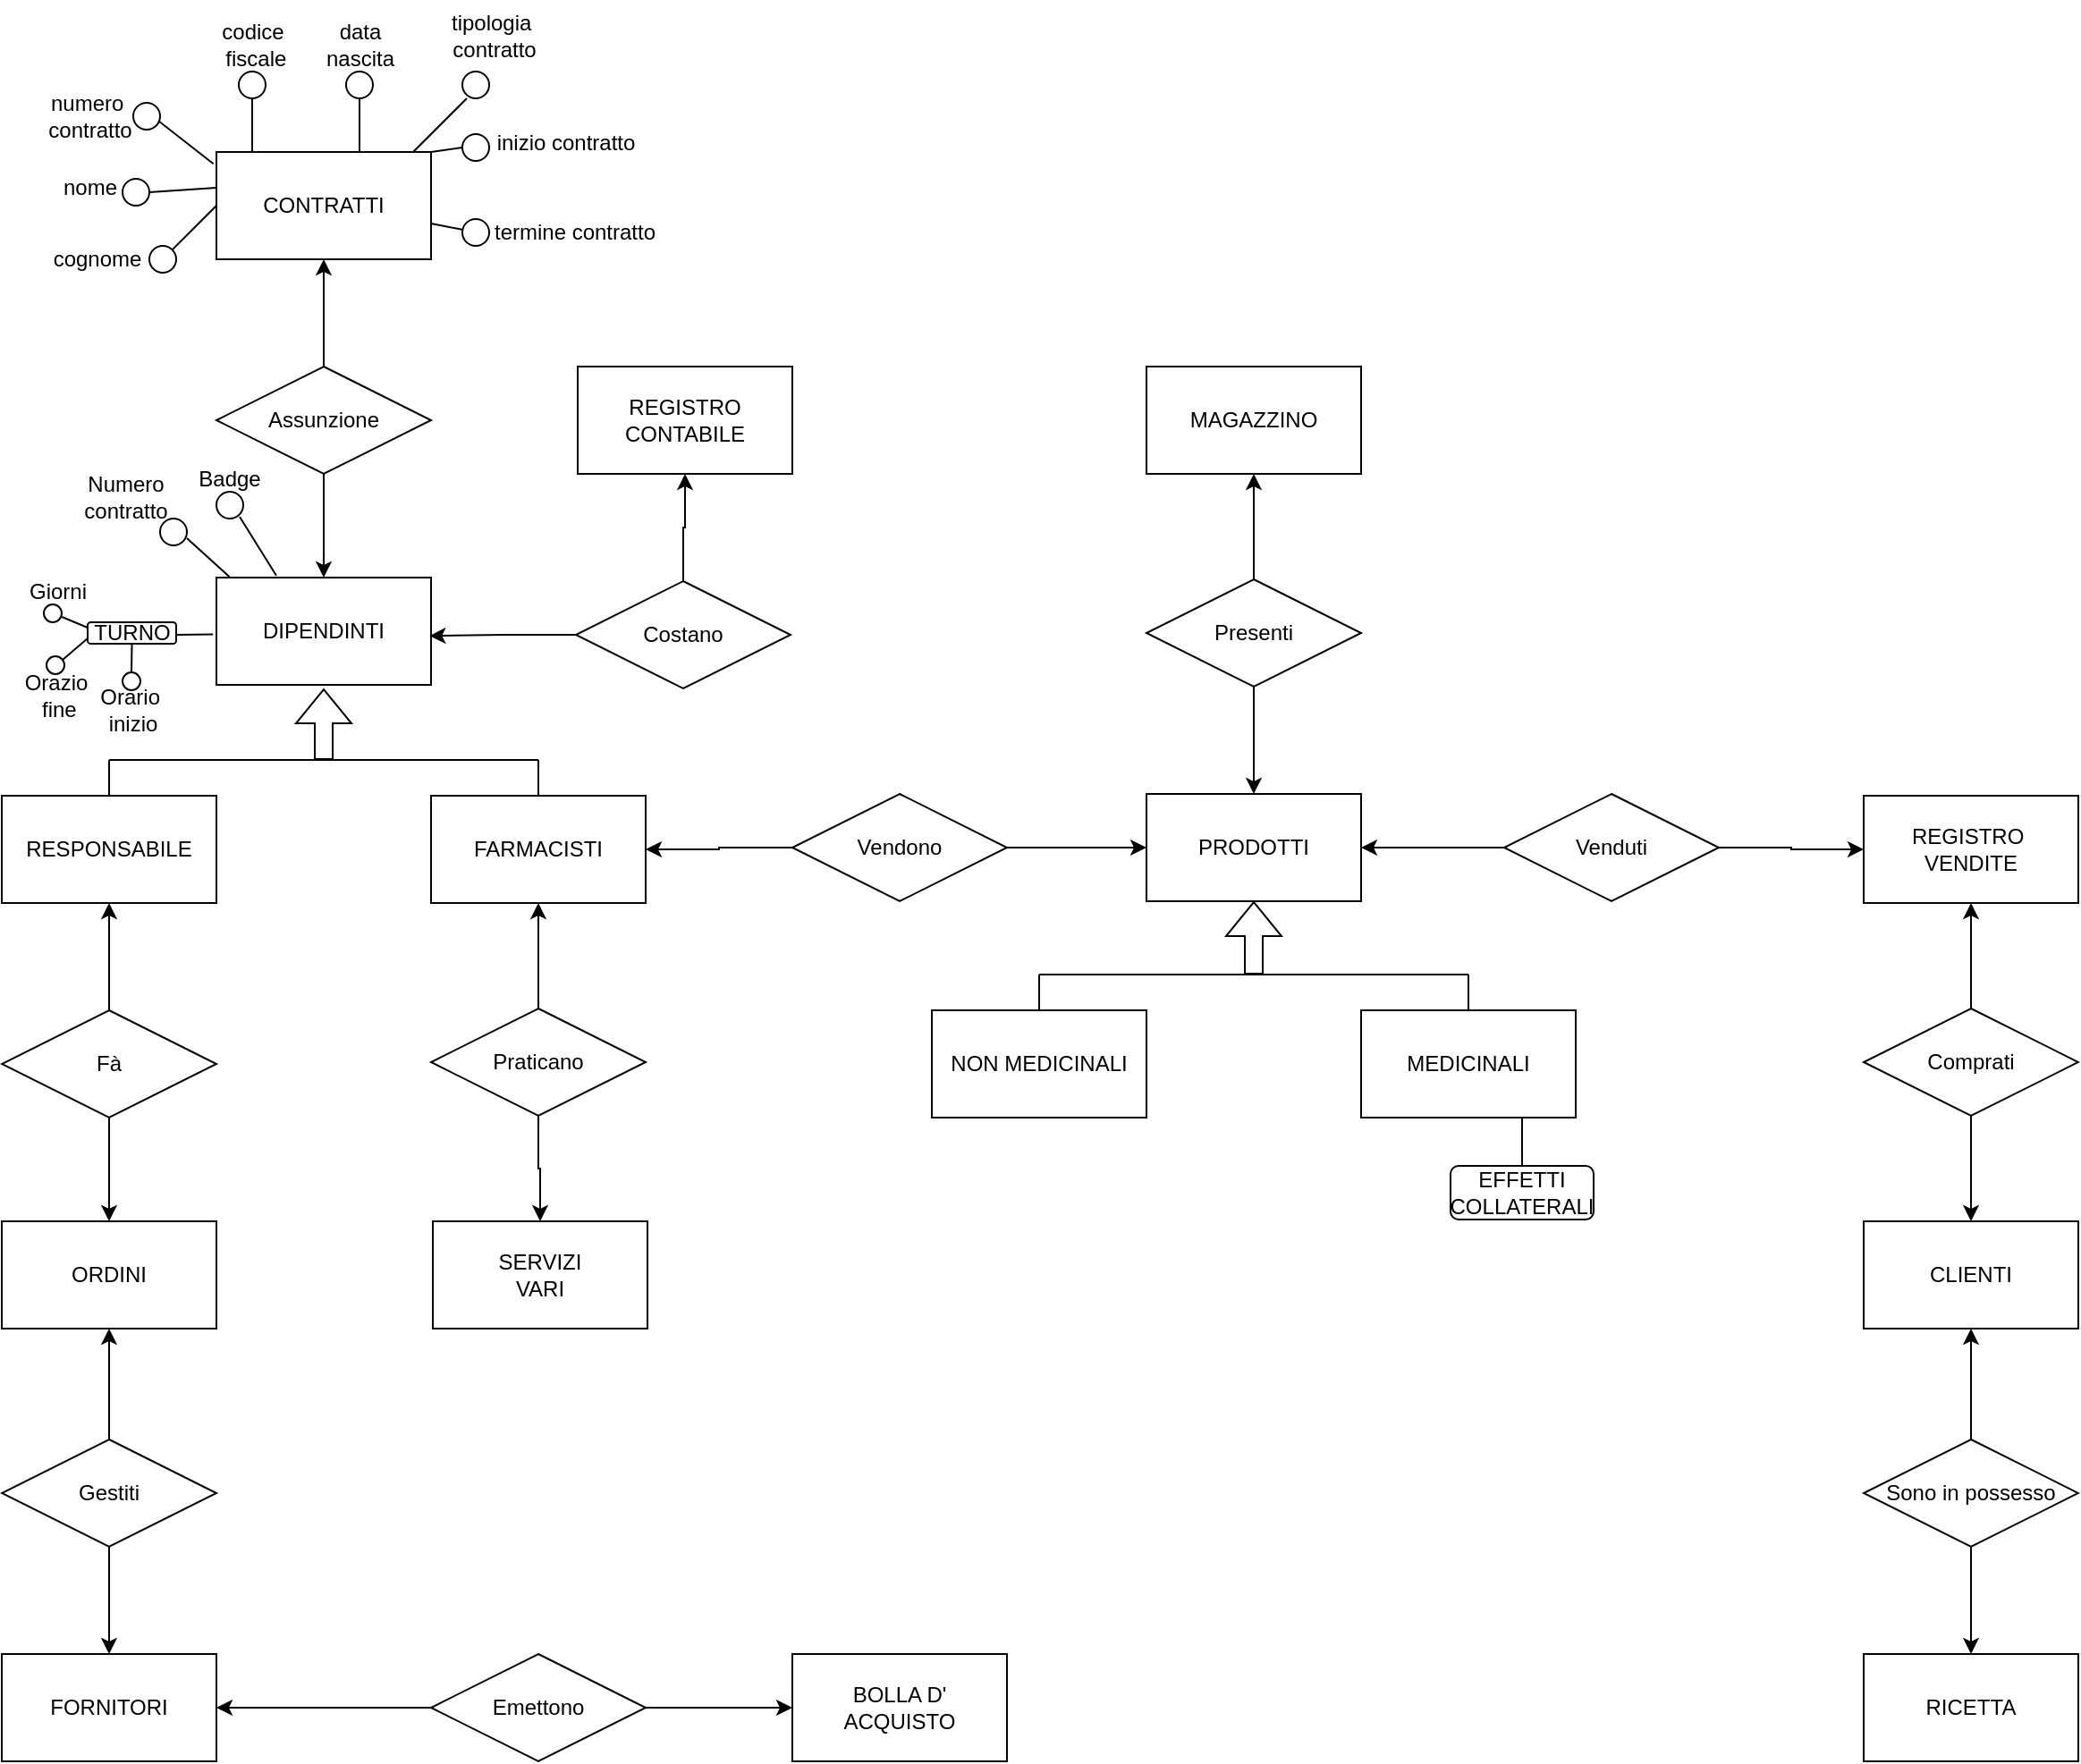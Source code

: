 <mxfile version="24.7.6">
  <diagram name="Pagina-1" id="YjtEGkYkuSaekWWVp4o1">
    <mxGraphModel dx="1710" dy="1115" grid="1" gridSize="10" guides="1" tooltips="1" connect="1" arrows="1" fold="1" page="1" pageScale="1" pageWidth="827" pageHeight="1169" math="0" shadow="0">
      <root>
        <mxCell id="0" />
        <mxCell id="1" parent="0" />
        <mxCell id="sGo81pWRSlFLJqfYXQ_L-1" value="CONTRATTI" style="rounded=0;whiteSpace=wrap;html=1;" parent="1" vertex="1">
          <mxGeometry x="120" y="100" width="120" height="60" as="geometry" />
        </mxCell>
        <mxCell id="sGo81pWRSlFLJqfYXQ_L-3" value="DIPENDINTI" style="rounded=0;whiteSpace=wrap;html=1;" parent="1" vertex="1">
          <mxGeometry x="120" y="338" width="120" height="60" as="geometry" />
        </mxCell>
        <mxCell id="sGo81pWRSlFLJqfYXQ_L-5" style="edgeStyle=orthogonalEdgeStyle;rounded=0;orthogonalLoop=1;jettySize=auto;html=1;entryX=0.5;entryY=1;entryDx=0;entryDy=0;" parent="1" source="sGo81pWRSlFLJqfYXQ_L-4" target="sGo81pWRSlFLJqfYXQ_L-1" edge="1">
          <mxGeometry relative="1" as="geometry" />
        </mxCell>
        <mxCell id="sGo81pWRSlFLJqfYXQ_L-6" style="edgeStyle=orthogonalEdgeStyle;rounded=0;orthogonalLoop=1;jettySize=auto;html=1;entryX=0.5;entryY=0;entryDx=0;entryDy=0;" parent="1" source="sGo81pWRSlFLJqfYXQ_L-4" target="sGo81pWRSlFLJqfYXQ_L-3" edge="1">
          <mxGeometry relative="1" as="geometry" />
        </mxCell>
        <mxCell id="sGo81pWRSlFLJqfYXQ_L-4" value="Assunzione" style="shape=rhombus;perimeter=rhombusPerimeter;whiteSpace=wrap;html=1;align=center;" parent="1" vertex="1">
          <mxGeometry x="120" y="220" width="120" height="60" as="geometry" />
        </mxCell>
        <mxCell id="sGo81pWRSlFLJqfYXQ_L-7" value="FARMACISTI" style="rounded=0;whiteSpace=wrap;html=1;" parent="1" vertex="1">
          <mxGeometry x="240" y="460" width="120" height="60" as="geometry" />
        </mxCell>
        <mxCell id="sGo81pWRSlFLJqfYXQ_L-8" value="RESPONSABILE" style="rounded=0;whiteSpace=wrap;html=1;" parent="1" vertex="1">
          <mxGeometry y="460" width="120" height="60" as="geometry" />
        </mxCell>
        <mxCell id="sGo81pWRSlFLJqfYXQ_L-9" value="" style="endArrow=none;html=1;rounded=0;" parent="1" edge="1">
          <mxGeometry width="50" height="50" relative="1" as="geometry">
            <mxPoint x="60" y="460" as="sourcePoint" />
            <mxPoint x="60" y="440" as="targetPoint" />
          </mxGeometry>
        </mxCell>
        <mxCell id="sGo81pWRSlFLJqfYXQ_L-10" value="" style="endArrow=none;html=1;rounded=0;" parent="1" edge="1">
          <mxGeometry width="50" height="50" relative="1" as="geometry">
            <mxPoint x="300" y="460" as="sourcePoint" />
            <mxPoint x="300" y="440" as="targetPoint" />
          </mxGeometry>
        </mxCell>
        <mxCell id="sGo81pWRSlFLJqfYXQ_L-11" value="" style="endArrow=none;html=1;rounded=0;" parent="1" edge="1">
          <mxGeometry width="50" height="50" relative="1" as="geometry">
            <mxPoint x="60" y="440" as="sourcePoint" />
            <mxPoint x="300" y="440" as="targetPoint" />
          </mxGeometry>
        </mxCell>
        <mxCell id="sGo81pWRSlFLJqfYXQ_L-12" value="" style="shape=flexArrow;endArrow=classic;html=1;rounded=0;" parent="1" edge="1">
          <mxGeometry width="50" height="50" relative="1" as="geometry">
            <mxPoint x="180" y="440" as="sourcePoint" />
            <mxPoint x="180" y="400" as="targetPoint" />
          </mxGeometry>
        </mxCell>
        <mxCell id="sGo81pWRSlFLJqfYXQ_L-18" style="edgeStyle=orthogonalEdgeStyle;rounded=0;orthogonalLoop=1;jettySize=auto;html=1;entryX=1;entryY=0.5;entryDx=0;entryDy=0;" parent="1" source="sGo81pWRSlFLJqfYXQ_L-17" target="sGo81pWRSlFLJqfYXQ_L-7" edge="1">
          <mxGeometry relative="1" as="geometry" />
        </mxCell>
        <mxCell id="sGo81pWRSlFLJqfYXQ_L-20" style="edgeStyle=orthogonalEdgeStyle;rounded=0;orthogonalLoop=1;jettySize=auto;html=1;entryX=0;entryY=0.5;entryDx=0;entryDy=0;" parent="1" source="sGo81pWRSlFLJqfYXQ_L-17" target="sGo81pWRSlFLJqfYXQ_L-19" edge="1">
          <mxGeometry relative="1" as="geometry" />
        </mxCell>
        <mxCell id="sGo81pWRSlFLJqfYXQ_L-17" value="Vendono" style="shape=rhombus;perimeter=rhombusPerimeter;whiteSpace=wrap;html=1;align=center;" parent="1" vertex="1">
          <mxGeometry x="442" y="459" width="120" height="60" as="geometry" />
        </mxCell>
        <mxCell id="sGo81pWRSlFLJqfYXQ_L-19" value="PRODOTTI" style="rounded=0;whiteSpace=wrap;html=1;" parent="1" vertex="1">
          <mxGeometry x="640" y="459" width="120" height="60" as="geometry" />
        </mxCell>
        <mxCell id="sGo81pWRSlFLJqfYXQ_L-21" value="NON MEDICINALI" style="rounded=0;whiteSpace=wrap;html=1;" parent="1" vertex="1">
          <mxGeometry x="520" y="580" width="120" height="60" as="geometry" />
        </mxCell>
        <mxCell id="sGo81pWRSlFLJqfYXQ_L-22" value="MEDICINALI" style="rounded=0;whiteSpace=wrap;html=1;" parent="1" vertex="1">
          <mxGeometry x="760" y="580" width="120" height="60" as="geometry" />
        </mxCell>
        <mxCell id="sGo81pWRSlFLJqfYXQ_L-23" value="" style="endArrow=none;html=1;rounded=0;" parent="1" edge="1">
          <mxGeometry width="50" height="50" relative="1" as="geometry">
            <mxPoint x="580" y="580" as="sourcePoint" />
            <mxPoint x="580" y="560" as="targetPoint" />
          </mxGeometry>
        </mxCell>
        <mxCell id="sGo81pWRSlFLJqfYXQ_L-24" value="" style="endArrow=none;html=1;rounded=0;" parent="1" edge="1">
          <mxGeometry width="50" height="50" relative="1" as="geometry">
            <mxPoint x="820" y="580" as="sourcePoint" />
            <mxPoint x="820" y="560" as="targetPoint" />
          </mxGeometry>
        </mxCell>
        <mxCell id="sGo81pWRSlFLJqfYXQ_L-25" value="" style="endArrow=none;html=1;rounded=0;" parent="1" edge="1">
          <mxGeometry width="50" height="50" relative="1" as="geometry">
            <mxPoint x="580" y="560" as="sourcePoint" />
            <mxPoint x="820" y="560" as="targetPoint" />
          </mxGeometry>
        </mxCell>
        <mxCell id="sGo81pWRSlFLJqfYXQ_L-27" value="" style="shape=flexArrow;endArrow=classic;html=1;rounded=0;entryX=0.5;entryY=1;entryDx=0;entryDy=0;" parent="1" target="sGo81pWRSlFLJqfYXQ_L-19" edge="1">
          <mxGeometry width="50" height="50" relative="1" as="geometry">
            <mxPoint x="700" y="560" as="sourcePoint" />
            <mxPoint x="750" y="510" as="targetPoint" />
          </mxGeometry>
        </mxCell>
        <mxCell id="sGo81pWRSlFLJqfYXQ_L-36" style="edgeStyle=orthogonalEdgeStyle;rounded=0;orthogonalLoop=1;jettySize=auto;html=1;entryX=0.5;entryY=1;entryDx=0;entryDy=0;" parent="1" source="sGo81pWRSlFLJqfYXQ_L-29" target="sGo81pWRSlFLJqfYXQ_L-34" edge="1">
          <mxGeometry relative="1" as="geometry" />
        </mxCell>
        <mxCell id="MLYDKA6fRqXWFWqQbDaJ-1" style="edgeStyle=orthogonalEdgeStyle;rounded=0;orthogonalLoop=1;jettySize=auto;html=1;entryX=0.5;entryY=0;entryDx=0;entryDy=0;" edge="1" parent="1" source="sGo81pWRSlFLJqfYXQ_L-29" target="sGo81pWRSlFLJqfYXQ_L-19">
          <mxGeometry relative="1" as="geometry" />
        </mxCell>
        <mxCell id="sGo81pWRSlFLJqfYXQ_L-29" value="Presenti" style="shape=rhombus;perimeter=rhombusPerimeter;whiteSpace=wrap;html=1;align=center;" parent="1" vertex="1">
          <mxGeometry x="640" y="339" width="120" height="60" as="geometry" />
        </mxCell>
        <mxCell id="sGo81pWRSlFLJqfYXQ_L-34" value="MAGAZZINO" style="rounded=0;whiteSpace=wrap;html=1;" parent="1" vertex="1">
          <mxGeometry x="640" y="220" width="120" height="60" as="geometry" />
        </mxCell>
        <mxCell id="sGo81pWRSlFLJqfYXQ_L-39" style="edgeStyle=orthogonalEdgeStyle;rounded=0;orthogonalLoop=1;jettySize=auto;html=1;" parent="1" source="sGo81pWRSlFLJqfYXQ_L-37" target="sGo81pWRSlFLJqfYXQ_L-19" edge="1">
          <mxGeometry relative="1" as="geometry" />
        </mxCell>
        <mxCell id="MLYDKA6fRqXWFWqQbDaJ-17" style="edgeStyle=orthogonalEdgeStyle;rounded=0;orthogonalLoop=1;jettySize=auto;html=1;entryX=0;entryY=0.5;entryDx=0;entryDy=0;" edge="1" parent="1" source="sGo81pWRSlFLJqfYXQ_L-37" target="MLYDKA6fRqXWFWqQbDaJ-16">
          <mxGeometry relative="1" as="geometry" />
        </mxCell>
        <mxCell id="sGo81pWRSlFLJqfYXQ_L-37" value="Venduti" style="shape=rhombus;perimeter=rhombusPerimeter;whiteSpace=wrap;html=1;align=center;" parent="1" vertex="1">
          <mxGeometry x="840" y="459" width="120" height="60" as="geometry" />
        </mxCell>
        <mxCell id="sGo81pWRSlFLJqfYXQ_L-38" value="CLIENTI" style="rounded=0;whiteSpace=wrap;html=1;" parent="1" vertex="1">
          <mxGeometry x="1041" y="698" width="120" height="60" as="geometry" />
        </mxCell>
        <mxCell id="sGo81pWRSlFLJqfYXQ_L-43" style="edgeStyle=orthogonalEdgeStyle;rounded=0;orthogonalLoop=1;jettySize=auto;html=1;entryX=0.5;entryY=1;entryDx=0;entryDy=0;" parent="1" source="sGo81pWRSlFLJqfYXQ_L-41" target="sGo81pWRSlFLJqfYXQ_L-8" edge="1">
          <mxGeometry relative="1" as="geometry" />
        </mxCell>
        <mxCell id="sGo81pWRSlFLJqfYXQ_L-44" style="edgeStyle=orthogonalEdgeStyle;rounded=0;orthogonalLoop=1;jettySize=auto;html=1;entryX=0.5;entryY=0;entryDx=0;entryDy=0;" parent="1" source="sGo81pWRSlFLJqfYXQ_L-41" target="sGo81pWRSlFLJqfYXQ_L-42" edge="1">
          <mxGeometry relative="1" as="geometry" />
        </mxCell>
        <mxCell id="sGo81pWRSlFLJqfYXQ_L-41" value="Fà" style="shape=rhombus;perimeter=rhombusPerimeter;whiteSpace=wrap;html=1;align=center;" parent="1" vertex="1">
          <mxGeometry y="580" width="120" height="60" as="geometry" />
        </mxCell>
        <mxCell id="sGo81pWRSlFLJqfYXQ_L-42" value="ORDINI" style="rounded=0;whiteSpace=wrap;html=1;" parent="1" vertex="1">
          <mxGeometry y="698" width="120" height="60" as="geometry" />
        </mxCell>
        <mxCell id="sGo81pWRSlFLJqfYXQ_L-46" style="edgeStyle=orthogonalEdgeStyle;rounded=0;orthogonalLoop=1;jettySize=auto;html=1;entryX=0.5;entryY=1;entryDx=0;entryDy=0;" parent="1" source="sGo81pWRSlFLJqfYXQ_L-45" target="sGo81pWRSlFLJqfYXQ_L-42" edge="1">
          <mxGeometry relative="1" as="geometry" />
        </mxCell>
        <mxCell id="sGo81pWRSlFLJqfYXQ_L-48" style="edgeStyle=orthogonalEdgeStyle;rounded=0;orthogonalLoop=1;jettySize=auto;html=1;entryX=0.5;entryY=0;entryDx=0;entryDy=0;" parent="1" source="sGo81pWRSlFLJqfYXQ_L-45" target="sGo81pWRSlFLJqfYXQ_L-47" edge="1">
          <mxGeometry relative="1" as="geometry" />
        </mxCell>
        <mxCell id="sGo81pWRSlFLJqfYXQ_L-45" value="Gestiti" style="shape=rhombus;perimeter=rhombusPerimeter;whiteSpace=wrap;html=1;align=center;" parent="1" vertex="1">
          <mxGeometry y="820" width="120" height="60" as="geometry" />
        </mxCell>
        <mxCell id="sGo81pWRSlFLJqfYXQ_L-47" value="FORNITORI" style="rounded=0;whiteSpace=wrap;html=1;" parent="1" vertex="1">
          <mxGeometry y="940" width="120" height="60" as="geometry" />
        </mxCell>
        <mxCell id="sGo81pWRSlFLJqfYXQ_L-50" style="edgeStyle=orthogonalEdgeStyle;rounded=0;orthogonalLoop=1;jettySize=auto;html=1;" parent="1" source="sGo81pWRSlFLJqfYXQ_L-49" target="sGo81pWRSlFLJqfYXQ_L-47" edge="1">
          <mxGeometry relative="1" as="geometry" />
        </mxCell>
        <mxCell id="sGo81pWRSlFLJqfYXQ_L-52" style="edgeStyle=orthogonalEdgeStyle;rounded=0;orthogonalLoop=1;jettySize=auto;html=1;entryX=0;entryY=0.5;entryDx=0;entryDy=0;" parent="1" source="sGo81pWRSlFLJqfYXQ_L-49" target="sGo81pWRSlFLJqfYXQ_L-51" edge="1">
          <mxGeometry relative="1" as="geometry" />
        </mxCell>
        <mxCell id="sGo81pWRSlFLJqfYXQ_L-49" value="Emettono" style="shape=rhombus;perimeter=rhombusPerimeter;whiteSpace=wrap;html=1;align=center;" parent="1" vertex="1">
          <mxGeometry x="240" y="940" width="120" height="60" as="geometry" />
        </mxCell>
        <mxCell id="sGo81pWRSlFLJqfYXQ_L-51" value="BOLLA D&#39;&lt;div&gt;ACQUISTO&lt;/div&gt;" style="rounded=0;whiteSpace=wrap;html=1;" parent="1" vertex="1">
          <mxGeometry x="442" y="940" width="120" height="60" as="geometry" />
        </mxCell>
        <mxCell id="sGo81pWRSlFLJqfYXQ_L-53" value="numero&amp;nbsp;&lt;div&gt;contratto&lt;/div&gt;" style="text;html=1;align=center;verticalAlign=middle;resizable=0;points=[];autosize=1;strokeColor=none;fillColor=none;" parent="1" vertex="1">
          <mxGeometry x="13.5" y="60" width="70" height="40" as="geometry" />
        </mxCell>
        <mxCell id="sGo81pWRSlFLJqfYXQ_L-54" value="nome" style="text;html=1;align=center;verticalAlign=middle;resizable=0;points=[];autosize=1;strokeColor=none;fillColor=none;" parent="1" vertex="1">
          <mxGeometry x="23.5" y="105" width="50" height="30" as="geometry" />
        </mxCell>
        <mxCell id="sGo81pWRSlFLJqfYXQ_L-55" value="cognome" style="text;html=1;align=center;verticalAlign=middle;resizable=0;points=[];autosize=1;strokeColor=none;fillColor=none;" parent="1" vertex="1">
          <mxGeometry x="17.5" y="145" width="70" height="30" as="geometry" />
        </mxCell>
        <mxCell id="sGo81pWRSlFLJqfYXQ_L-56" value="codice&lt;div&gt;&amp;nbsp;fiscale&lt;/div&gt;" style="text;html=1;align=center;verticalAlign=middle;resizable=0;points=[];autosize=1;strokeColor=none;fillColor=none;" parent="1" vertex="1">
          <mxGeometry x="110" y="20" width="60" height="40" as="geometry" />
        </mxCell>
        <mxCell id="sGo81pWRSlFLJqfYXQ_L-57" value="data&lt;div&gt;nascita&lt;/div&gt;" style="text;html=1;align=center;verticalAlign=middle;resizable=0;points=[];autosize=1;strokeColor=none;fillColor=none;" parent="1" vertex="1">
          <mxGeometry x="170" y="20" width="60" height="40" as="geometry" />
        </mxCell>
        <mxCell id="sGo81pWRSlFLJqfYXQ_L-58" value="tipologia&amp;nbsp;&lt;div&gt;contratto&lt;/div&gt;" style="text;html=1;align=center;verticalAlign=middle;resizable=0;points=[];autosize=1;strokeColor=none;fillColor=none;" parent="1" vertex="1">
          <mxGeometry x="240" y="15" width="70" height="40" as="geometry" />
        </mxCell>
        <mxCell id="sGo81pWRSlFLJqfYXQ_L-59" value="inizio contratto" style="text;html=1;align=center;verticalAlign=middle;resizable=0;points=[];autosize=1;strokeColor=none;fillColor=none;" parent="1" vertex="1">
          <mxGeometry x="265" y="80" width="100" height="30" as="geometry" />
        </mxCell>
        <mxCell id="sGo81pWRSlFLJqfYXQ_L-60" value="termine contratto" style="text;html=1;align=center;verticalAlign=middle;resizable=0;points=[];autosize=1;strokeColor=none;fillColor=none;" parent="1" vertex="1">
          <mxGeometry x="265" y="130" width="110" height="30" as="geometry" />
        </mxCell>
        <mxCell id="sGo81pWRSlFLJqfYXQ_L-63" value="" style="ellipse;whiteSpace=wrap;html=1;aspect=fixed;" parent="1" vertex="1">
          <mxGeometry x="192.5" y="55" width="15" height="15" as="geometry" />
        </mxCell>
        <mxCell id="sGo81pWRSlFLJqfYXQ_L-65" value="" style="ellipse;whiteSpace=wrap;html=1;aspect=fixed;" parent="1" vertex="1">
          <mxGeometry x="67.5" y="115" width="15" height="15" as="geometry" />
        </mxCell>
        <mxCell id="sGo81pWRSlFLJqfYXQ_L-66" value="" style="ellipse;whiteSpace=wrap;html=1;aspect=fixed;" parent="1" vertex="1">
          <mxGeometry x="82.5" y="152.5" width="15" height="15" as="geometry" />
        </mxCell>
        <mxCell id="sGo81pWRSlFLJqfYXQ_L-69" value="" style="ellipse;whiteSpace=wrap;html=1;aspect=fixed;" parent="1" vertex="1">
          <mxGeometry x="132.5" y="55" width="15" height="15" as="geometry" />
        </mxCell>
        <mxCell id="sGo81pWRSlFLJqfYXQ_L-70" value="" style="ellipse;whiteSpace=wrap;html=1;aspect=fixed;" parent="1" vertex="1">
          <mxGeometry x="257.5" y="55" width="15" height="15" as="geometry" />
        </mxCell>
        <mxCell id="sGo81pWRSlFLJqfYXQ_L-71" value="" style="ellipse;whiteSpace=wrap;html=1;aspect=fixed;" parent="1" vertex="1">
          <mxGeometry x="257.5" y="90" width="15" height="15" as="geometry" />
        </mxCell>
        <mxCell id="sGo81pWRSlFLJqfYXQ_L-72" value="" style="ellipse;whiteSpace=wrap;html=1;aspect=fixed;" parent="1" vertex="1">
          <mxGeometry x="257.5" y="137.5" width="15" height="15" as="geometry" />
        </mxCell>
        <mxCell id="sGo81pWRSlFLJqfYXQ_L-73" value="" style="endArrow=none;html=1;rounded=0;exitX=1;exitY=0;exitDx=0;exitDy=0;" parent="1" source="sGo81pWRSlFLJqfYXQ_L-66" edge="1">
          <mxGeometry width="50" height="50" relative="1" as="geometry">
            <mxPoint x="70" y="180" as="sourcePoint" />
            <mxPoint x="120" y="130" as="targetPoint" />
          </mxGeometry>
        </mxCell>
        <mxCell id="sGo81pWRSlFLJqfYXQ_L-74" value="" style="endArrow=none;html=1;rounded=0;exitX=1;exitY=0.5;exitDx=0;exitDy=0;" parent="1" source="sGo81pWRSlFLJqfYXQ_L-65" edge="1">
          <mxGeometry width="50" height="50" relative="1" as="geometry">
            <mxPoint x="70" y="170" as="sourcePoint" />
            <mxPoint x="120" y="120" as="targetPoint" />
          </mxGeometry>
        </mxCell>
        <mxCell id="sGo81pWRSlFLJqfYXQ_L-76" value="" style="ellipse;whiteSpace=wrap;html=1;aspect=fixed;" parent="1" vertex="1">
          <mxGeometry x="73.5" y="72.5" width="15" height="15" as="geometry" />
        </mxCell>
        <mxCell id="sGo81pWRSlFLJqfYXQ_L-77" value="" style="endArrow=none;html=1;rounded=0;entryX=-0.014;entryY=0.11;entryDx=0;entryDy=0;entryPerimeter=0;exitX=0.963;exitY=0.692;exitDx=0;exitDy=0;exitPerimeter=0;" parent="1" source="sGo81pWRSlFLJqfYXQ_L-76" target="sGo81pWRSlFLJqfYXQ_L-1" edge="1">
          <mxGeometry width="50" height="50" relative="1" as="geometry">
            <mxPoint x="90" y="110" as="sourcePoint" />
            <mxPoint x="140" y="60" as="targetPoint" />
          </mxGeometry>
        </mxCell>
        <mxCell id="sGo81pWRSlFLJqfYXQ_L-78" value="" style="endArrow=none;html=1;rounded=0;entryX=0.5;entryY=1;entryDx=0;entryDy=0;" parent="1" target="sGo81pWRSlFLJqfYXQ_L-69" edge="1">
          <mxGeometry width="50" height="50" relative="1" as="geometry">
            <mxPoint x="140" y="100" as="sourcePoint" />
            <mxPoint x="190" y="50" as="targetPoint" />
          </mxGeometry>
        </mxCell>
        <mxCell id="sGo81pWRSlFLJqfYXQ_L-79" value="" style="endArrow=none;html=1;rounded=0;entryX=0.5;entryY=1;entryDx=0;entryDy=0;" parent="1" target="sGo81pWRSlFLJqfYXQ_L-63" edge="1">
          <mxGeometry width="50" height="50" relative="1" as="geometry">
            <mxPoint x="200" y="100" as="sourcePoint" />
            <mxPoint x="250" y="50" as="targetPoint" />
          </mxGeometry>
        </mxCell>
        <mxCell id="sGo81pWRSlFLJqfYXQ_L-80" value="" style="endArrow=none;html=1;rounded=0;" parent="1" edge="1">
          <mxGeometry width="50" height="50" relative="1" as="geometry">
            <mxPoint x="230" y="100" as="sourcePoint" />
            <mxPoint x="260" y="70" as="targetPoint" />
          </mxGeometry>
        </mxCell>
        <mxCell id="sGo81pWRSlFLJqfYXQ_L-81" value="" style="endArrow=none;html=1;rounded=0;entryX=0;entryY=0.5;entryDx=0;entryDy=0;" parent="1" target="sGo81pWRSlFLJqfYXQ_L-71" edge="1">
          <mxGeometry width="50" height="50" relative="1" as="geometry">
            <mxPoint x="240" y="100" as="sourcePoint" />
            <mxPoint x="290" y="50" as="targetPoint" />
          </mxGeometry>
        </mxCell>
        <mxCell id="sGo81pWRSlFLJqfYXQ_L-82" value="" style="endArrow=none;html=1;rounded=0;entryX=-0.011;entryY=0.391;entryDx=0;entryDy=0;entryPerimeter=0;" parent="1" target="sGo81pWRSlFLJqfYXQ_L-72" edge="1">
          <mxGeometry width="50" height="50" relative="1" as="geometry">
            <mxPoint x="240" y="140" as="sourcePoint" />
            <mxPoint x="290" y="90" as="targetPoint" />
          </mxGeometry>
        </mxCell>
        <mxCell id="sGo81pWRSlFLJqfYXQ_L-83" value="TURNO" style="rounded=1;whiteSpace=wrap;html=1;" parent="1" vertex="1">
          <mxGeometry x="48" y="363" width="49.5" height="12" as="geometry" />
        </mxCell>
        <mxCell id="sGo81pWRSlFLJqfYXQ_L-85" value="Orario&amp;nbsp;&lt;div&gt;inizio&lt;/div&gt;" style="text;html=1;align=center;verticalAlign=middle;resizable=0;points=[];autosize=1;strokeColor=none;fillColor=none;" parent="1" vertex="1">
          <mxGeometry x="42.75" y="392" width="60" height="40" as="geometry" />
        </mxCell>
        <mxCell id="sGo81pWRSlFLJqfYXQ_L-86" value="Orazio&lt;div&gt;&amp;nbsp;fine&lt;/div&gt;" style="text;html=1;align=center;verticalAlign=middle;resizable=0;points=[];autosize=1;strokeColor=none;fillColor=none;" parent="1" vertex="1">
          <mxGeometry y="384" width="60" height="40" as="geometry" />
        </mxCell>
        <mxCell id="sGo81pWRSlFLJqfYXQ_L-87" value="Giorni" style="text;html=1;align=center;verticalAlign=middle;resizable=0;points=[];autosize=1;strokeColor=none;fillColor=none;" parent="1" vertex="1">
          <mxGeometry x="0.5" y="331" width="60" height="30" as="geometry" />
        </mxCell>
        <mxCell id="sGo81pWRSlFLJqfYXQ_L-94" value="Badge" style="text;html=1;align=center;verticalAlign=middle;resizable=0;points=[];autosize=1;strokeColor=none;fillColor=none;" parent="1" vertex="1">
          <mxGeometry x="96.5" y="268" width="60" height="30" as="geometry" />
        </mxCell>
        <mxCell id="sGo81pWRSlFLJqfYXQ_L-95" value="Numero&lt;div&gt;contratto&lt;/div&gt;" style="text;html=1;align=center;verticalAlign=middle;resizable=0;points=[];autosize=1;strokeColor=none;fillColor=none;" parent="1" vertex="1">
          <mxGeometry x="33.5" y="273" width="70" height="40" as="geometry" />
        </mxCell>
        <mxCell id="sGo81pWRSlFLJqfYXQ_L-97" value="" style="ellipse;whiteSpace=wrap;html=1;aspect=fixed;" parent="1" vertex="1">
          <mxGeometry x="120" y="290" width="15" height="15" as="geometry" />
        </mxCell>
        <mxCell id="sGo81pWRSlFLJqfYXQ_L-98" value="" style="ellipse;whiteSpace=wrap;html=1;aspect=fixed;" parent="1" vertex="1">
          <mxGeometry x="88.5" y="305" width="15" height="15" as="geometry" />
        </mxCell>
        <mxCell id="sGo81pWRSlFLJqfYXQ_L-100" value="" style="endArrow=none;html=1;rounded=0;entryX=0.061;entryY=-0.006;entryDx=0;entryDy=0;entryPerimeter=0;" parent="1" target="sGo81pWRSlFLJqfYXQ_L-3" edge="1">
          <mxGeometry width="50" height="50" relative="1" as="geometry">
            <mxPoint x="103.5" y="316" as="sourcePoint" />
            <mxPoint x="136.5" y="311" as="targetPoint" />
          </mxGeometry>
        </mxCell>
        <mxCell id="sGo81pWRSlFLJqfYXQ_L-105" style="edgeStyle=orthogonalEdgeStyle;rounded=0;orthogonalLoop=1;jettySize=auto;html=1;entryX=0.5;entryY=1;entryDx=0;entryDy=0;" parent="1" source="sGo81pWRSlFLJqfYXQ_L-101" target="sGo81pWRSlFLJqfYXQ_L-7" edge="1">
          <mxGeometry relative="1" as="geometry" />
        </mxCell>
        <mxCell id="sGo81pWRSlFLJqfYXQ_L-107" style="edgeStyle=orthogonalEdgeStyle;rounded=0;orthogonalLoop=1;jettySize=auto;html=1;" parent="1" source="sGo81pWRSlFLJqfYXQ_L-101" target="sGo81pWRSlFLJqfYXQ_L-104" edge="1">
          <mxGeometry relative="1" as="geometry" />
        </mxCell>
        <mxCell id="sGo81pWRSlFLJqfYXQ_L-101" value="Praticano" style="shape=rhombus;perimeter=rhombusPerimeter;whiteSpace=wrap;html=1;align=center;" parent="1" vertex="1">
          <mxGeometry x="240" y="579" width="120" height="60" as="geometry" />
        </mxCell>
        <mxCell id="sGo81pWRSlFLJqfYXQ_L-104" value="SERVIZI&lt;div&gt;VARI&lt;/div&gt;" style="rounded=0;whiteSpace=wrap;html=1;" parent="1" vertex="1">
          <mxGeometry x="241" y="698" width="120" height="60" as="geometry" />
        </mxCell>
        <mxCell id="MLYDKA6fRqXWFWqQbDaJ-22" style="edgeStyle=orthogonalEdgeStyle;rounded=0;orthogonalLoop=1;jettySize=auto;html=1;entryX=0.5;entryY=1;entryDx=0;entryDy=0;" edge="1" parent="1" source="sGo81pWRSlFLJqfYXQ_L-114" target="MLYDKA6fRqXWFWqQbDaJ-16">
          <mxGeometry relative="1" as="geometry" />
        </mxCell>
        <mxCell id="MLYDKA6fRqXWFWqQbDaJ-23" style="edgeStyle=orthogonalEdgeStyle;rounded=0;orthogonalLoop=1;jettySize=auto;html=1;entryX=0.5;entryY=0;entryDx=0;entryDy=0;" edge="1" parent="1" source="sGo81pWRSlFLJqfYXQ_L-114" target="sGo81pWRSlFLJqfYXQ_L-38">
          <mxGeometry relative="1" as="geometry" />
        </mxCell>
        <mxCell id="sGo81pWRSlFLJqfYXQ_L-114" value="Comprati" style="shape=rhombus;perimeter=rhombusPerimeter;whiteSpace=wrap;html=1;align=center;" parent="1" vertex="1">
          <mxGeometry x="1041" y="579" width="120" height="60" as="geometry" />
        </mxCell>
        <mxCell id="sGo81pWRSlFLJqfYXQ_L-115" value="RICETTA" style="rounded=0;whiteSpace=wrap;html=1;" parent="1" vertex="1">
          <mxGeometry x="1041" y="940" width="120" height="60" as="geometry" />
        </mxCell>
        <mxCell id="PR0Ku976wFhBlOrbXrCE-1" value="EFFETTI&lt;div&gt;COLLATERALI&lt;/div&gt;" style="rounded=1;whiteSpace=wrap;html=1;" parent="1" vertex="1">
          <mxGeometry x="810" y="667" width="80" height="30" as="geometry" />
        </mxCell>
        <mxCell id="PR0Ku976wFhBlOrbXrCE-2" value="" style="endArrow=none;html=1;rounded=0;exitX=0.5;exitY=0;exitDx=0;exitDy=0;entryX=0.75;entryY=1;entryDx=0;entryDy=0;" parent="1" source="PR0Ku976wFhBlOrbXrCE-1" target="sGo81pWRSlFLJqfYXQ_L-22" edge="1">
          <mxGeometry width="50" height="50" relative="1" as="geometry">
            <mxPoint x="810" y="690" as="sourcePoint" />
            <mxPoint x="860" y="640" as="targetPoint" />
          </mxGeometry>
        </mxCell>
        <mxCell id="MLYDKA6fRqXWFWqQbDaJ-4" value="" style="endArrow=none;html=1;rounded=0;exitX=0.279;exitY=-0.019;exitDx=0;exitDy=0;exitPerimeter=0;" edge="1" parent="1" source="sGo81pWRSlFLJqfYXQ_L-3">
          <mxGeometry width="50" height="50" relative="1" as="geometry">
            <mxPoint x="83" y="354" as="sourcePoint" />
            <mxPoint x="133" y="304" as="targetPoint" />
          </mxGeometry>
        </mxCell>
        <mxCell id="MLYDKA6fRqXWFWqQbDaJ-5" value="" style="endArrow=none;html=1;rounded=0;entryX=-0.016;entryY=0.53;entryDx=0;entryDy=0;entryPerimeter=0;" edge="1" parent="1" target="sGo81pWRSlFLJqfYXQ_L-3">
          <mxGeometry width="50" height="50" relative="1" as="geometry">
            <mxPoint x="98" y="370" as="sourcePoint" />
            <mxPoint x="148" y="320" as="targetPoint" />
          </mxGeometry>
        </mxCell>
        <mxCell id="MLYDKA6fRqXWFWqQbDaJ-7" value="" style="ellipse;whiteSpace=wrap;html=1;aspect=fixed;" vertex="1" parent="1">
          <mxGeometry x="23.5" y="353" width="10" height="10" as="geometry" />
        </mxCell>
        <mxCell id="MLYDKA6fRqXWFWqQbDaJ-8" value="" style="ellipse;whiteSpace=wrap;html=1;aspect=fixed;" vertex="1" parent="1">
          <mxGeometry x="25" y="382" width="10" height="10" as="geometry" />
        </mxCell>
        <mxCell id="MLYDKA6fRqXWFWqQbDaJ-9" value="" style="ellipse;whiteSpace=wrap;html=1;aspect=fixed;fontSize=1;" vertex="1" parent="1">
          <mxGeometry x="67.5" y="391" width="10" height="10" as="geometry" />
        </mxCell>
        <mxCell id="MLYDKA6fRqXWFWqQbDaJ-11" value="" style="endArrow=none;html=1;rounded=0;exitX=0;exitY=0.25;exitDx=0;exitDy=0;entryX=1.016;entryY=0.702;entryDx=0;entryDy=0;entryPerimeter=0;" edge="1" parent="1" source="sGo81pWRSlFLJqfYXQ_L-83" target="MLYDKA6fRqXWFWqQbDaJ-7">
          <mxGeometry width="50" height="50" relative="1" as="geometry">
            <mxPoint x="-40" y="400" as="sourcePoint" />
            <mxPoint x="10" y="350" as="targetPoint" />
          </mxGeometry>
        </mxCell>
        <mxCell id="MLYDKA6fRqXWFWqQbDaJ-12" value="" style="endArrow=none;html=1;rounded=0;entryX=0.5;entryY=1;entryDx=0;entryDy=0;exitX=0.5;exitY=0;exitDx=0;exitDy=0;" edge="1" parent="1" source="MLYDKA6fRqXWFWqQbDaJ-9" target="sGo81pWRSlFLJqfYXQ_L-83">
          <mxGeometry width="50" height="50" relative="1" as="geometry">
            <mxPoint x="88.5" y="392" as="sourcePoint" />
            <mxPoint x="138.5" y="342" as="targetPoint" />
          </mxGeometry>
        </mxCell>
        <mxCell id="MLYDKA6fRqXWFWqQbDaJ-13" value="" style="endArrow=none;html=1;rounded=0;entryX=0;entryY=0.75;entryDx=0;entryDy=0;" edge="1" parent="1" target="sGo81pWRSlFLJqfYXQ_L-83">
          <mxGeometry width="50" height="50" relative="1" as="geometry">
            <mxPoint x="34" y="384" as="sourcePoint" />
            <mxPoint x="84" y="334" as="targetPoint" />
          </mxGeometry>
        </mxCell>
        <mxCell id="MLYDKA6fRqXWFWqQbDaJ-16" value="REGISTRO&amp;nbsp;&lt;div&gt;VENDITE&lt;/div&gt;" style="rounded=0;whiteSpace=wrap;html=1;" vertex="1" parent="1">
          <mxGeometry x="1041" y="460" width="120" height="60" as="geometry" />
        </mxCell>
        <mxCell id="MLYDKA6fRqXWFWqQbDaJ-20" style="edgeStyle=orthogonalEdgeStyle;rounded=0;orthogonalLoop=1;jettySize=auto;html=1;entryX=0.5;entryY=0;entryDx=0;entryDy=0;" edge="1" parent="1" source="MLYDKA6fRqXWFWqQbDaJ-19" target="sGo81pWRSlFLJqfYXQ_L-115">
          <mxGeometry relative="1" as="geometry" />
        </mxCell>
        <mxCell id="MLYDKA6fRqXWFWqQbDaJ-21" style="edgeStyle=orthogonalEdgeStyle;rounded=0;orthogonalLoop=1;jettySize=auto;html=1;entryX=0.5;entryY=1;entryDx=0;entryDy=0;" edge="1" parent="1" source="MLYDKA6fRqXWFWqQbDaJ-19" target="sGo81pWRSlFLJqfYXQ_L-38">
          <mxGeometry relative="1" as="geometry" />
        </mxCell>
        <mxCell id="MLYDKA6fRqXWFWqQbDaJ-19" value="Sono in possesso" style="shape=rhombus;perimeter=rhombusPerimeter;whiteSpace=wrap;html=1;align=center;" vertex="1" parent="1">
          <mxGeometry x="1041" y="820" width="120" height="60" as="geometry" />
        </mxCell>
        <mxCell id="MLYDKA6fRqXWFWqQbDaJ-28" style="edgeStyle=orthogonalEdgeStyle;rounded=0;orthogonalLoop=1;jettySize=auto;html=1;entryX=0.5;entryY=1;entryDx=0;entryDy=0;" edge="1" parent="1" source="MLYDKA6fRqXWFWqQbDaJ-24" target="MLYDKA6fRqXWFWqQbDaJ-25">
          <mxGeometry relative="1" as="geometry" />
        </mxCell>
        <mxCell id="MLYDKA6fRqXWFWqQbDaJ-24" value="Costano" style="shape=rhombus;perimeter=rhombusPerimeter;whiteSpace=wrap;html=1;align=center;" vertex="1" parent="1">
          <mxGeometry x="321" y="340" width="120" height="60" as="geometry" />
        </mxCell>
        <mxCell id="MLYDKA6fRqXWFWqQbDaJ-25" value="REGISTRO&lt;div&gt;CONTABILE&lt;/div&gt;" style="rounded=0;whiteSpace=wrap;html=1;" vertex="1" parent="1">
          <mxGeometry x="322" y="220" width="120" height="60" as="geometry" />
        </mxCell>
        <mxCell id="MLYDKA6fRqXWFWqQbDaJ-27" style="edgeStyle=orthogonalEdgeStyle;rounded=0;orthogonalLoop=1;jettySize=auto;html=1;entryX=0.993;entryY=0.543;entryDx=0;entryDy=0;entryPerimeter=0;" edge="1" parent="1" source="MLYDKA6fRqXWFWqQbDaJ-24" target="sGo81pWRSlFLJqfYXQ_L-3">
          <mxGeometry relative="1" as="geometry" />
        </mxCell>
      </root>
    </mxGraphModel>
  </diagram>
</mxfile>
